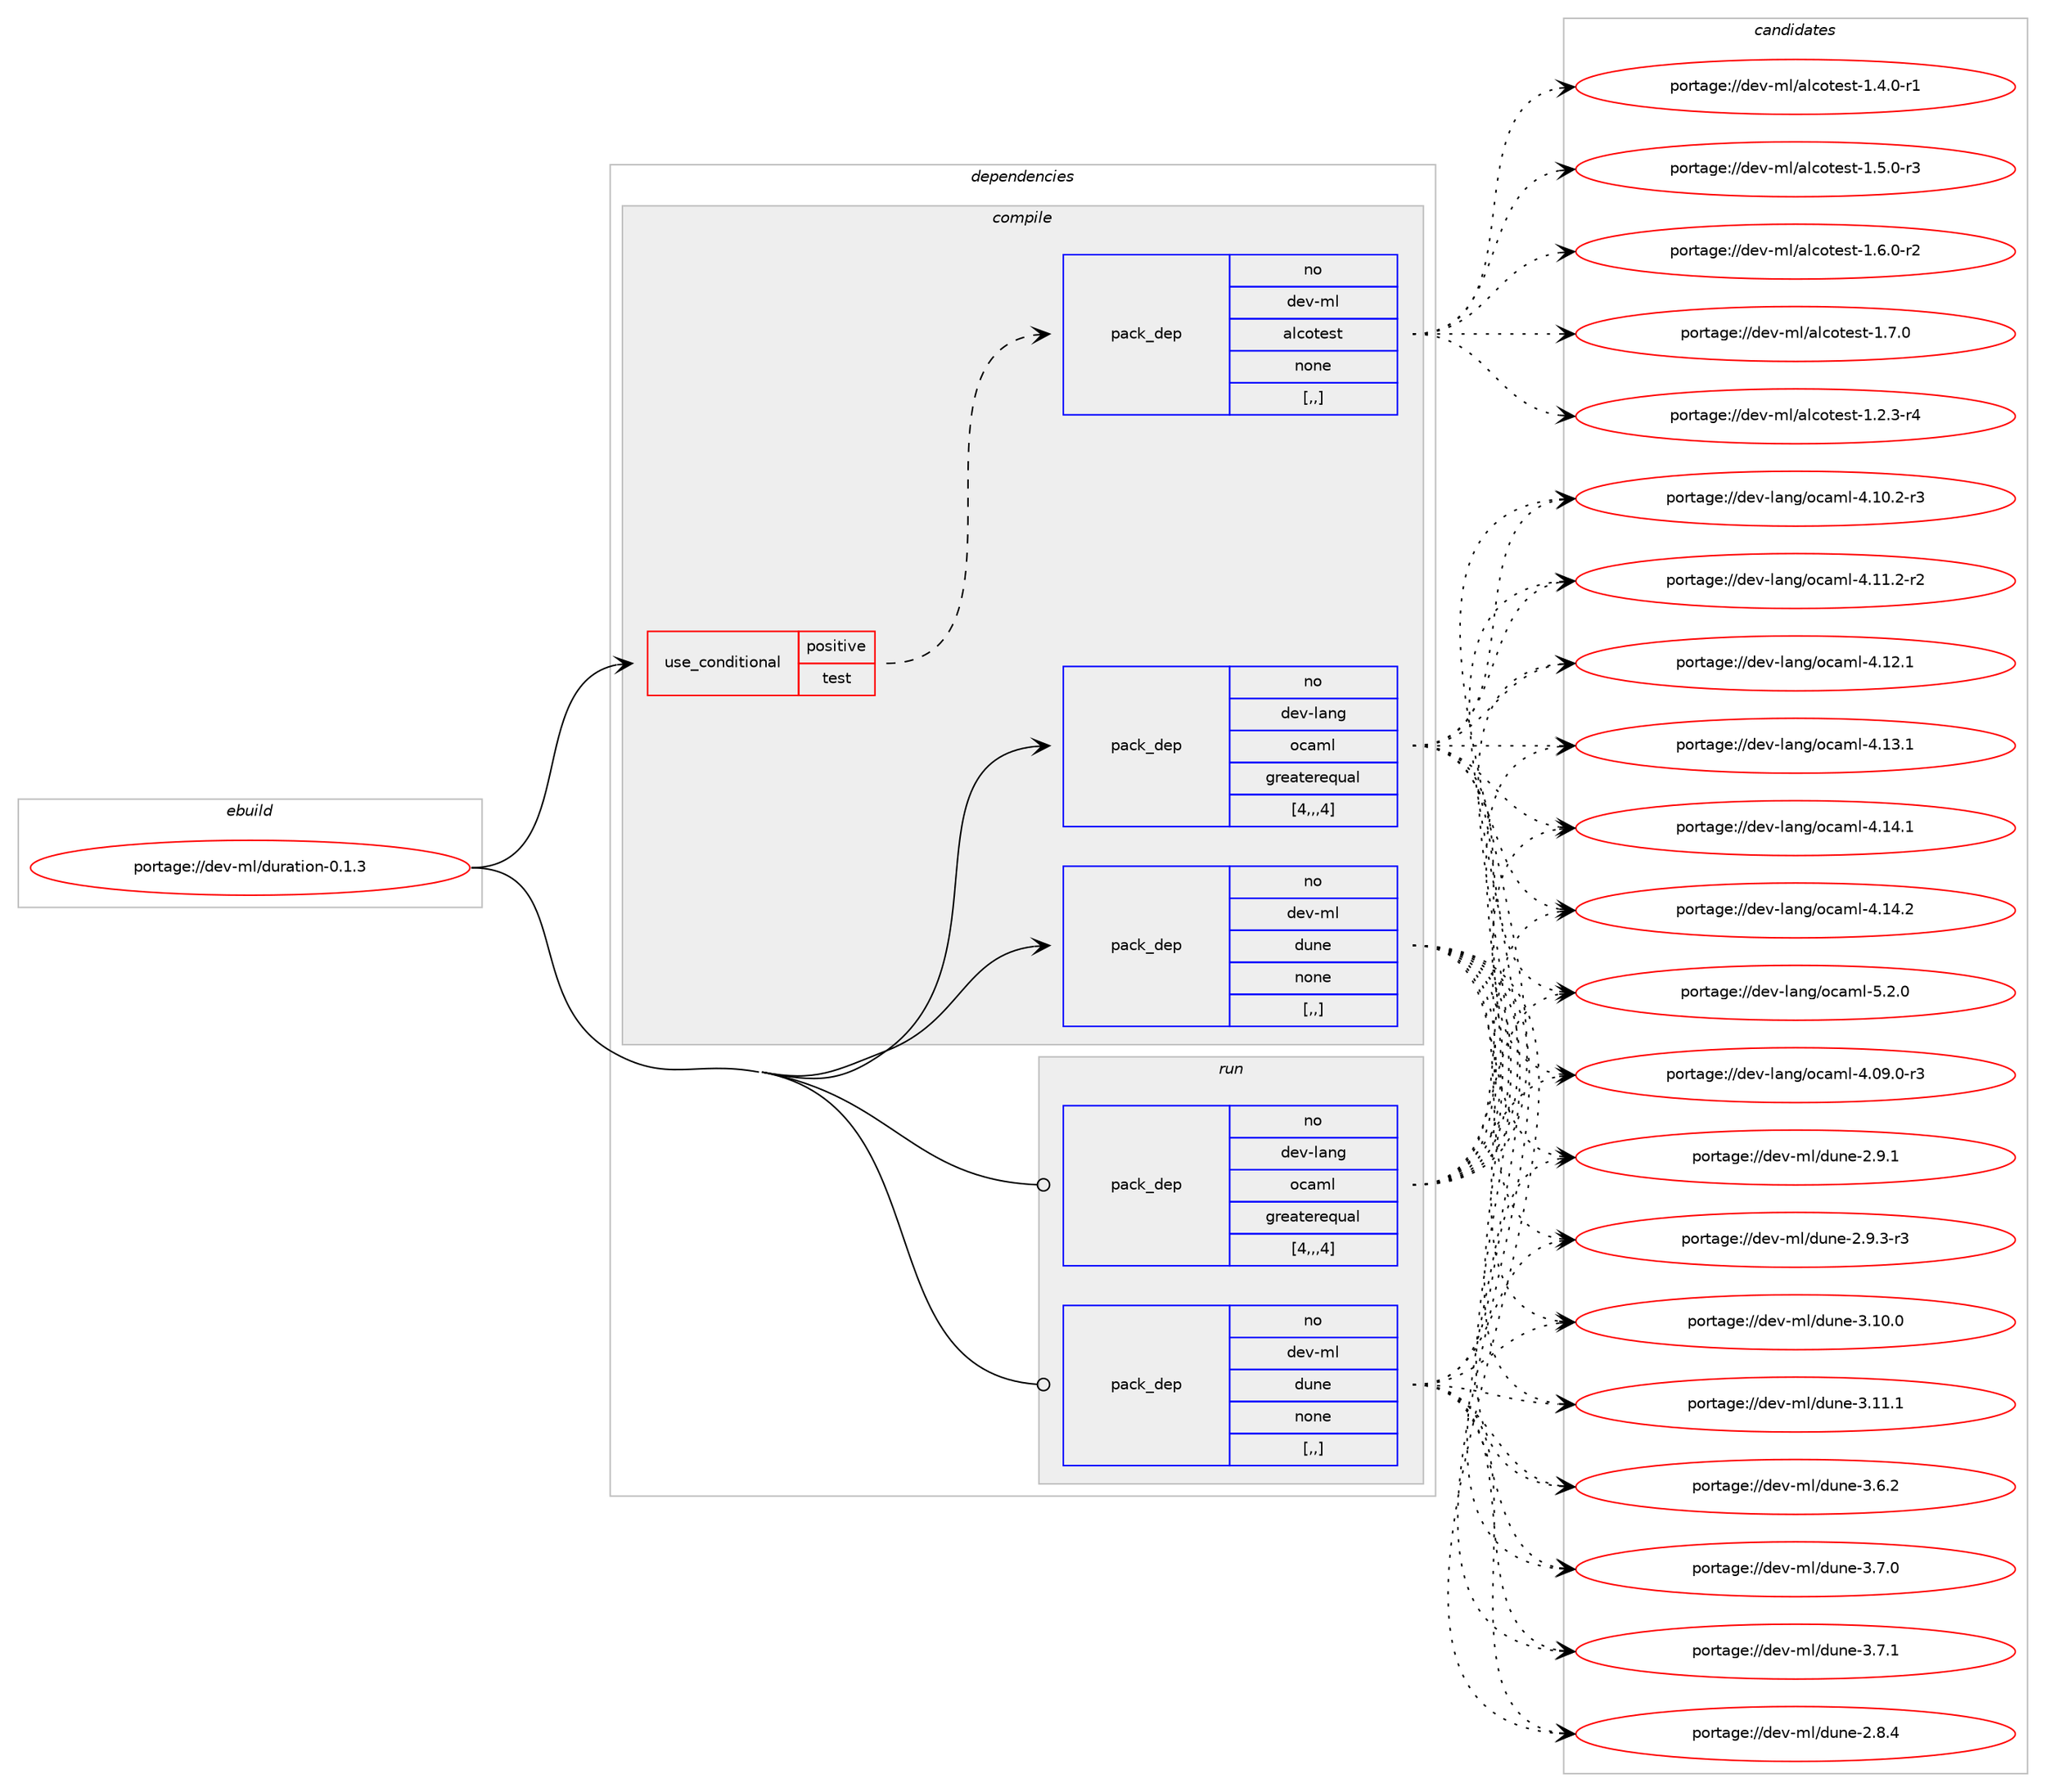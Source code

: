 digraph prolog {

# *************
# Graph options
# *************

newrank=true;
concentrate=true;
compound=true;
graph [rankdir=LR,fontname=Helvetica,fontsize=10,ranksep=1.5];#, ranksep=2.5, nodesep=0.2];
edge  [arrowhead=vee];
node  [fontname=Helvetica,fontsize=10];

# **********
# The ebuild
# **********

subgraph cluster_leftcol {
color=gray;
rank=same;
label=<<i>ebuild</i>>;
id [label="portage://dev-ml/duration-0.1.3", color=red, width=4, href="../dev-ml/duration-0.1.3.svg"];
}

# ****************
# The dependencies
# ****************

subgraph cluster_midcol {
color=gray;
label=<<i>dependencies</i>>;
subgraph cluster_compile {
fillcolor="#eeeeee";
style=filled;
label=<<i>compile</i>>;
subgraph cond28480 {
dependency116032 [label=<<TABLE BORDER="0" CELLBORDER="1" CELLSPACING="0" CELLPADDING="4"><TR><TD ROWSPAN="3" CELLPADDING="10">use_conditional</TD></TR><TR><TD>positive</TD></TR><TR><TD>test</TD></TR></TABLE>>, shape=none, color=red];
subgraph pack86388 {
dependency116033 [label=<<TABLE BORDER="0" CELLBORDER="1" CELLSPACING="0" CELLPADDING="4" WIDTH="220"><TR><TD ROWSPAN="6" CELLPADDING="30">pack_dep</TD></TR><TR><TD WIDTH="110">no</TD></TR><TR><TD>dev-ml</TD></TR><TR><TD>alcotest</TD></TR><TR><TD>none</TD></TR><TR><TD>[,,]</TD></TR></TABLE>>, shape=none, color=blue];
}
dependency116032:e -> dependency116033:w [weight=20,style="dashed",arrowhead="vee"];
}
id:e -> dependency116032:w [weight=20,style="solid",arrowhead="vee"];
subgraph pack86389 {
dependency116034 [label=<<TABLE BORDER="0" CELLBORDER="1" CELLSPACING="0" CELLPADDING="4" WIDTH="220"><TR><TD ROWSPAN="6" CELLPADDING="30">pack_dep</TD></TR><TR><TD WIDTH="110">no</TD></TR><TR><TD>dev-lang</TD></TR><TR><TD>ocaml</TD></TR><TR><TD>greaterequal</TD></TR><TR><TD>[4,,,4]</TD></TR></TABLE>>, shape=none, color=blue];
}
id:e -> dependency116034:w [weight=20,style="solid",arrowhead="vee"];
subgraph pack86390 {
dependency116035 [label=<<TABLE BORDER="0" CELLBORDER="1" CELLSPACING="0" CELLPADDING="4" WIDTH="220"><TR><TD ROWSPAN="6" CELLPADDING="30">pack_dep</TD></TR><TR><TD WIDTH="110">no</TD></TR><TR><TD>dev-ml</TD></TR><TR><TD>dune</TD></TR><TR><TD>none</TD></TR><TR><TD>[,,]</TD></TR></TABLE>>, shape=none, color=blue];
}
id:e -> dependency116035:w [weight=20,style="solid",arrowhead="vee"];
}
subgraph cluster_compileandrun {
fillcolor="#eeeeee";
style=filled;
label=<<i>compile and run</i>>;
}
subgraph cluster_run {
fillcolor="#eeeeee";
style=filled;
label=<<i>run</i>>;
subgraph pack86391 {
dependency116036 [label=<<TABLE BORDER="0" CELLBORDER="1" CELLSPACING="0" CELLPADDING="4" WIDTH="220"><TR><TD ROWSPAN="6" CELLPADDING="30">pack_dep</TD></TR><TR><TD WIDTH="110">no</TD></TR><TR><TD>dev-lang</TD></TR><TR><TD>ocaml</TD></TR><TR><TD>greaterequal</TD></TR><TR><TD>[4,,,4]</TD></TR></TABLE>>, shape=none, color=blue];
}
id:e -> dependency116036:w [weight=20,style="solid",arrowhead="odot"];
subgraph pack86392 {
dependency116037 [label=<<TABLE BORDER="0" CELLBORDER="1" CELLSPACING="0" CELLPADDING="4" WIDTH="220"><TR><TD ROWSPAN="6" CELLPADDING="30">pack_dep</TD></TR><TR><TD WIDTH="110">no</TD></TR><TR><TD>dev-ml</TD></TR><TR><TD>dune</TD></TR><TR><TD>none</TD></TR><TR><TD>[,,]</TD></TR></TABLE>>, shape=none, color=blue];
}
id:e -> dependency116037:w [weight=20,style="solid",arrowhead="odot"];
}
}

# **************
# The candidates
# **************

subgraph cluster_choices {
rank=same;
color=gray;
label=<<i>candidates</i>>;

subgraph choice86388 {
color=black;
nodesep=1;
choice100101118451091084797108991111161011151164549465046514511452 [label="portage://dev-ml/alcotest-1.2.3-r4", color=red, width=4,href="../dev-ml/alcotest-1.2.3-r4.svg"];
choice100101118451091084797108991111161011151164549465246484511449 [label="portage://dev-ml/alcotest-1.4.0-r1", color=red, width=4,href="../dev-ml/alcotest-1.4.0-r1.svg"];
choice100101118451091084797108991111161011151164549465346484511451 [label="portage://dev-ml/alcotest-1.5.0-r3", color=red, width=4,href="../dev-ml/alcotest-1.5.0-r3.svg"];
choice100101118451091084797108991111161011151164549465446484511450 [label="portage://dev-ml/alcotest-1.6.0-r2", color=red, width=4,href="../dev-ml/alcotest-1.6.0-r2.svg"];
choice10010111845109108479710899111116101115116454946554648 [label="portage://dev-ml/alcotest-1.7.0", color=red, width=4,href="../dev-ml/alcotest-1.7.0.svg"];
dependency116033:e -> choice100101118451091084797108991111161011151164549465046514511452:w [style=dotted,weight="100"];
dependency116033:e -> choice100101118451091084797108991111161011151164549465246484511449:w [style=dotted,weight="100"];
dependency116033:e -> choice100101118451091084797108991111161011151164549465346484511451:w [style=dotted,weight="100"];
dependency116033:e -> choice100101118451091084797108991111161011151164549465446484511450:w [style=dotted,weight="100"];
dependency116033:e -> choice10010111845109108479710899111116101115116454946554648:w [style=dotted,weight="100"];
}
subgraph choice86389 {
color=black;
nodesep=1;
choice1001011184510897110103471119997109108455246485746484511451 [label="portage://dev-lang/ocaml-4.09.0-r3", color=red, width=4,href="../dev-lang/ocaml-4.09.0-r3.svg"];
choice1001011184510897110103471119997109108455246494846504511451 [label="portage://dev-lang/ocaml-4.10.2-r3", color=red, width=4,href="../dev-lang/ocaml-4.10.2-r3.svg"];
choice1001011184510897110103471119997109108455246494946504511450 [label="portage://dev-lang/ocaml-4.11.2-r2", color=red, width=4,href="../dev-lang/ocaml-4.11.2-r2.svg"];
choice100101118451089711010347111999710910845524649504649 [label="portage://dev-lang/ocaml-4.12.1", color=red, width=4,href="../dev-lang/ocaml-4.12.1.svg"];
choice100101118451089711010347111999710910845524649514649 [label="portage://dev-lang/ocaml-4.13.1", color=red, width=4,href="../dev-lang/ocaml-4.13.1.svg"];
choice100101118451089711010347111999710910845524649524649 [label="portage://dev-lang/ocaml-4.14.1", color=red, width=4,href="../dev-lang/ocaml-4.14.1.svg"];
choice100101118451089711010347111999710910845524649524650 [label="portage://dev-lang/ocaml-4.14.2", color=red, width=4,href="../dev-lang/ocaml-4.14.2.svg"];
choice1001011184510897110103471119997109108455346504648 [label="portage://dev-lang/ocaml-5.2.0", color=red, width=4,href="../dev-lang/ocaml-5.2.0.svg"];
dependency116034:e -> choice1001011184510897110103471119997109108455246485746484511451:w [style=dotted,weight="100"];
dependency116034:e -> choice1001011184510897110103471119997109108455246494846504511451:w [style=dotted,weight="100"];
dependency116034:e -> choice1001011184510897110103471119997109108455246494946504511450:w [style=dotted,weight="100"];
dependency116034:e -> choice100101118451089711010347111999710910845524649504649:w [style=dotted,weight="100"];
dependency116034:e -> choice100101118451089711010347111999710910845524649514649:w [style=dotted,weight="100"];
dependency116034:e -> choice100101118451089711010347111999710910845524649524649:w [style=dotted,weight="100"];
dependency116034:e -> choice100101118451089711010347111999710910845524649524650:w [style=dotted,weight="100"];
dependency116034:e -> choice1001011184510897110103471119997109108455346504648:w [style=dotted,weight="100"];
}
subgraph choice86390 {
color=black;
nodesep=1;
choice1001011184510910847100117110101455046564652 [label="portage://dev-ml/dune-2.8.4", color=red, width=4,href="../dev-ml/dune-2.8.4.svg"];
choice1001011184510910847100117110101455046574649 [label="portage://dev-ml/dune-2.9.1", color=red, width=4,href="../dev-ml/dune-2.9.1.svg"];
choice10010111845109108471001171101014550465746514511451 [label="portage://dev-ml/dune-2.9.3-r3", color=red, width=4,href="../dev-ml/dune-2.9.3-r3.svg"];
choice100101118451091084710011711010145514649484648 [label="portage://dev-ml/dune-3.10.0", color=red, width=4,href="../dev-ml/dune-3.10.0.svg"];
choice100101118451091084710011711010145514649494649 [label="portage://dev-ml/dune-3.11.1", color=red, width=4,href="../dev-ml/dune-3.11.1.svg"];
choice1001011184510910847100117110101455146544650 [label="portage://dev-ml/dune-3.6.2", color=red, width=4,href="../dev-ml/dune-3.6.2.svg"];
choice1001011184510910847100117110101455146554648 [label="portage://dev-ml/dune-3.7.0", color=red, width=4,href="../dev-ml/dune-3.7.0.svg"];
choice1001011184510910847100117110101455146554649 [label="portage://dev-ml/dune-3.7.1", color=red, width=4,href="../dev-ml/dune-3.7.1.svg"];
dependency116035:e -> choice1001011184510910847100117110101455046564652:w [style=dotted,weight="100"];
dependency116035:e -> choice1001011184510910847100117110101455046574649:w [style=dotted,weight="100"];
dependency116035:e -> choice10010111845109108471001171101014550465746514511451:w [style=dotted,weight="100"];
dependency116035:e -> choice100101118451091084710011711010145514649484648:w [style=dotted,weight="100"];
dependency116035:e -> choice100101118451091084710011711010145514649494649:w [style=dotted,weight="100"];
dependency116035:e -> choice1001011184510910847100117110101455146544650:w [style=dotted,weight="100"];
dependency116035:e -> choice1001011184510910847100117110101455146554648:w [style=dotted,weight="100"];
dependency116035:e -> choice1001011184510910847100117110101455146554649:w [style=dotted,weight="100"];
}
subgraph choice86391 {
color=black;
nodesep=1;
choice1001011184510897110103471119997109108455246485746484511451 [label="portage://dev-lang/ocaml-4.09.0-r3", color=red, width=4,href="../dev-lang/ocaml-4.09.0-r3.svg"];
choice1001011184510897110103471119997109108455246494846504511451 [label="portage://dev-lang/ocaml-4.10.2-r3", color=red, width=4,href="../dev-lang/ocaml-4.10.2-r3.svg"];
choice1001011184510897110103471119997109108455246494946504511450 [label="portage://dev-lang/ocaml-4.11.2-r2", color=red, width=4,href="../dev-lang/ocaml-4.11.2-r2.svg"];
choice100101118451089711010347111999710910845524649504649 [label="portage://dev-lang/ocaml-4.12.1", color=red, width=4,href="../dev-lang/ocaml-4.12.1.svg"];
choice100101118451089711010347111999710910845524649514649 [label="portage://dev-lang/ocaml-4.13.1", color=red, width=4,href="../dev-lang/ocaml-4.13.1.svg"];
choice100101118451089711010347111999710910845524649524649 [label="portage://dev-lang/ocaml-4.14.1", color=red, width=4,href="../dev-lang/ocaml-4.14.1.svg"];
choice100101118451089711010347111999710910845524649524650 [label="portage://dev-lang/ocaml-4.14.2", color=red, width=4,href="../dev-lang/ocaml-4.14.2.svg"];
choice1001011184510897110103471119997109108455346504648 [label="portage://dev-lang/ocaml-5.2.0", color=red, width=4,href="../dev-lang/ocaml-5.2.0.svg"];
dependency116036:e -> choice1001011184510897110103471119997109108455246485746484511451:w [style=dotted,weight="100"];
dependency116036:e -> choice1001011184510897110103471119997109108455246494846504511451:w [style=dotted,weight="100"];
dependency116036:e -> choice1001011184510897110103471119997109108455246494946504511450:w [style=dotted,weight="100"];
dependency116036:e -> choice100101118451089711010347111999710910845524649504649:w [style=dotted,weight="100"];
dependency116036:e -> choice100101118451089711010347111999710910845524649514649:w [style=dotted,weight="100"];
dependency116036:e -> choice100101118451089711010347111999710910845524649524649:w [style=dotted,weight="100"];
dependency116036:e -> choice100101118451089711010347111999710910845524649524650:w [style=dotted,weight="100"];
dependency116036:e -> choice1001011184510897110103471119997109108455346504648:w [style=dotted,weight="100"];
}
subgraph choice86392 {
color=black;
nodesep=1;
choice1001011184510910847100117110101455046564652 [label="portage://dev-ml/dune-2.8.4", color=red, width=4,href="../dev-ml/dune-2.8.4.svg"];
choice1001011184510910847100117110101455046574649 [label="portage://dev-ml/dune-2.9.1", color=red, width=4,href="../dev-ml/dune-2.9.1.svg"];
choice10010111845109108471001171101014550465746514511451 [label="portage://dev-ml/dune-2.9.3-r3", color=red, width=4,href="../dev-ml/dune-2.9.3-r3.svg"];
choice100101118451091084710011711010145514649484648 [label="portage://dev-ml/dune-3.10.0", color=red, width=4,href="../dev-ml/dune-3.10.0.svg"];
choice100101118451091084710011711010145514649494649 [label="portage://dev-ml/dune-3.11.1", color=red, width=4,href="../dev-ml/dune-3.11.1.svg"];
choice1001011184510910847100117110101455146544650 [label="portage://dev-ml/dune-3.6.2", color=red, width=4,href="../dev-ml/dune-3.6.2.svg"];
choice1001011184510910847100117110101455146554648 [label="portage://dev-ml/dune-3.7.0", color=red, width=4,href="../dev-ml/dune-3.7.0.svg"];
choice1001011184510910847100117110101455146554649 [label="portage://dev-ml/dune-3.7.1", color=red, width=4,href="../dev-ml/dune-3.7.1.svg"];
dependency116037:e -> choice1001011184510910847100117110101455046564652:w [style=dotted,weight="100"];
dependency116037:e -> choice1001011184510910847100117110101455046574649:w [style=dotted,weight="100"];
dependency116037:e -> choice10010111845109108471001171101014550465746514511451:w [style=dotted,weight="100"];
dependency116037:e -> choice100101118451091084710011711010145514649484648:w [style=dotted,weight="100"];
dependency116037:e -> choice100101118451091084710011711010145514649494649:w [style=dotted,weight="100"];
dependency116037:e -> choice1001011184510910847100117110101455146544650:w [style=dotted,weight="100"];
dependency116037:e -> choice1001011184510910847100117110101455146554648:w [style=dotted,weight="100"];
dependency116037:e -> choice1001011184510910847100117110101455146554649:w [style=dotted,weight="100"];
}
}

}
